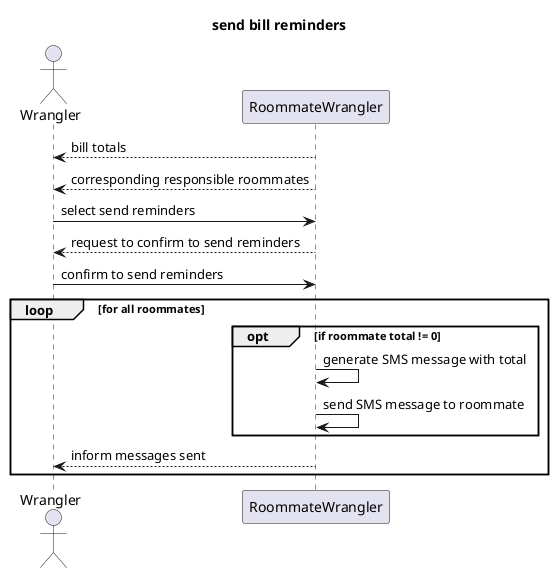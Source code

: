 @startuml
title send bill reminders
       Actor Wrangler

       Wrangler <-- RoommateWrangler: bill totals
       Wrangler <-- RoommateWrangler: corresponding responsible roommates
       Wrangler -> RoommateWrangler: select send reminders
       Wrangler <-- RoommateWrangler: request to confirm to send reminders
       Wrangler -> RoommateWrangler: confirm to send reminders
       loop for all roommates
       opt if roommate total != 0
       RoommateWrangler -> RoommateWrangler: generate SMS message with total
       RoommateWrangler -> RoommateWrangler: send SMS message to roommate
       end
       Wrangler <-- RoommateWrangler: inform messages sent
       end

       @enduml